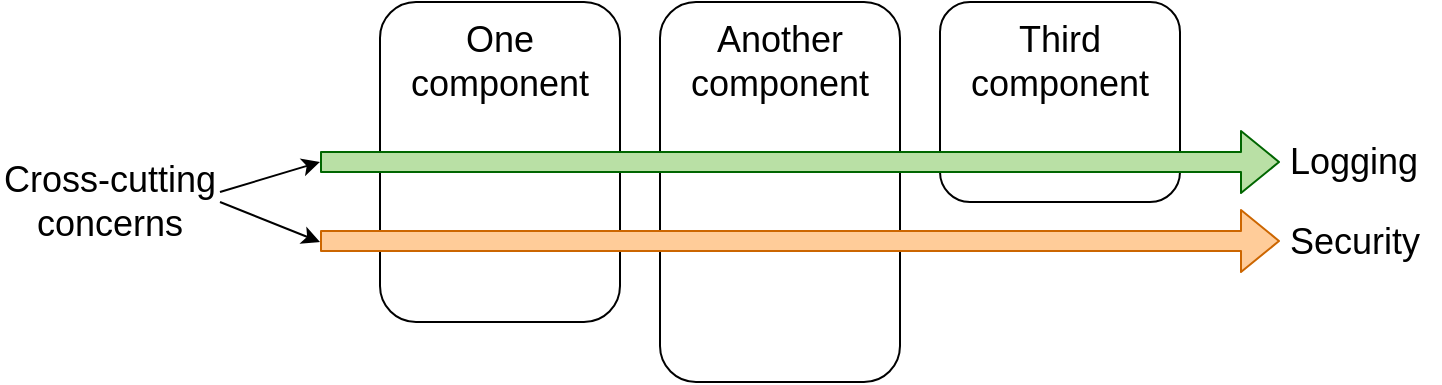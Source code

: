 <mxfile version="16.0.0" type="device"><diagram id="Ut4QQthG2uuMdiLn0CrA" name="Seite-1"><mxGraphModel dx="1106" dy="997" grid="1" gridSize="10" guides="1" tooltips="1" connect="1" arrows="1" fold="1" page="1" pageScale="1" pageWidth="827" pageHeight="1169" math="0" shadow="0"><root><mxCell id="0"/><mxCell id="1" parent="0"/><mxCell id="TIZ9w68A6TxqYINmkWnh-18" value="" style="group" parent="1" vertex="1" connectable="0"><mxGeometry x="50" y="160" width="720" height="190" as="geometry"/></mxCell><mxCell id="TIZ9w68A6TxqYINmkWnh-1" value="" style="rounded=1;whiteSpace=wrap;html=1;" parent="TIZ9w68A6TxqYINmkWnh-18" vertex="1"><mxGeometry x="190" width="120" height="160" as="geometry"/></mxCell><mxCell id="TIZ9w68A6TxqYINmkWnh-2" value="&lt;font style=&quot;font-size: 18px&quot;&gt;One&lt;br&gt;component&lt;/font&gt;" style="text;html=1;strokeColor=none;fillColor=none;align=center;verticalAlign=middle;whiteSpace=wrap;rounded=0;" parent="TIZ9w68A6TxqYINmkWnh-18" vertex="1"><mxGeometry x="230" y="20" width="40" height="20" as="geometry"/></mxCell><mxCell id="TIZ9w68A6TxqYINmkWnh-3" value="" style="rounded=1;whiteSpace=wrap;html=1;" parent="TIZ9w68A6TxqYINmkWnh-18" vertex="1"><mxGeometry x="330" width="120" height="190" as="geometry"/></mxCell><mxCell id="TIZ9w68A6TxqYINmkWnh-4" value="&lt;font style=&quot;font-size: 18px&quot;&gt;Another&lt;br&gt;component&lt;/font&gt;" style="text;html=1;strokeColor=none;fillColor=none;align=center;verticalAlign=middle;whiteSpace=wrap;rounded=0;" parent="TIZ9w68A6TxqYINmkWnh-18" vertex="1"><mxGeometry x="370" y="20" width="40" height="20" as="geometry"/></mxCell><mxCell id="TIZ9w68A6TxqYINmkWnh-5" value="" style="rounded=1;whiteSpace=wrap;html=1;" parent="TIZ9w68A6TxqYINmkWnh-18" vertex="1"><mxGeometry x="470" width="120" height="100" as="geometry"/></mxCell><mxCell id="TIZ9w68A6TxqYINmkWnh-6" value="&lt;font style=&quot;font-size: 18px&quot;&gt;Third&lt;br&gt;component&lt;/font&gt;" style="text;html=1;strokeColor=none;fillColor=none;align=center;verticalAlign=middle;whiteSpace=wrap;rounded=0;" parent="TIZ9w68A6TxqYINmkWnh-18" vertex="1"><mxGeometry x="510" y="20" width="40" height="20" as="geometry"/></mxCell><mxCell id="TIZ9w68A6TxqYINmkWnh-7" value="&lt;span style=&quot;font-size: 18px&quot;&gt;Cross-cutting concerns&lt;/span&gt;" style="text;html=1;strokeColor=none;fillColor=none;align=center;verticalAlign=middle;whiteSpace=wrap;rounded=0;" parent="TIZ9w68A6TxqYINmkWnh-18" vertex="1"><mxGeometry y="90" width="110" height="20" as="geometry"/></mxCell><mxCell id="TIZ9w68A6TxqYINmkWnh-8" value="&lt;span style=&quot;font-size: 18px&quot;&gt;Security&lt;/span&gt;" style="text;html=1;strokeColor=none;fillColor=none;align=left;verticalAlign=middle;whiteSpace=wrap;rounded=0;" parent="TIZ9w68A6TxqYINmkWnh-18" vertex="1"><mxGeometry x="643" y="110" width="77" height="20" as="geometry"/></mxCell><mxCell id="TIZ9w68A6TxqYINmkWnh-9" value="&lt;span style=&quot;font-size: 18px&quot;&gt;Logging&lt;/span&gt;" style="text;html=1;strokeColor=none;fillColor=none;align=left;verticalAlign=middle;whiteSpace=wrap;rounded=0;" parent="TIZ9w68A6TxqYINmkWnh-18" vertex="1"><mxGeometry x="643" y="70" width="67" height="20" as="geometry"/></mxCell><mxCell id="TIZ9w68A6TxqYINmkWnh-10" value="" style="shape=flexArrow;endArrow=classic;html=1;strokeColor=#006600;fillColor=#B9E0A5;" parent="TIZ9w68A6TxqYINmkWnh-18" edge="1"><mxGeometry width="50" height="50" relative="1" as="geometry"><mxPoint x="160" y="80" as="sourcePoint"/><mxPoint x="640" y="80" as="targetPoint"/></mxGeometry></mxCell><mxCell id="TIZ9w68A6TxqYINmkWnh-13" value="" style="shape=flexArrow;endArrow=classic;html=1;strokeColor=#CC6600;fillColor=#FFCC99;" parent="TIZ9w68A6TxqYINmkWnh-18" edge="1"><mxGeometry width="50" height="50" relative="1" as="geometry"><mxPoint x="160" y="119.5" as="sourcePoint"/><mxPoint x="640" y="119.5" as="targetPoint"/></mxGeometry></mxCell><mxCell id="TIZ9w68A6TxqYINmkWnh-16" value="" style="endArrow=classic;html=1;strokeColor=#000000;fillColor=#FFCC99;exitX=1;exitY=0.25;exitDx=0;exitDy=0;" parent="TIZ9w68A6TxqYINmkWnh-18" source="TIZ9w68A6TxqYINmkWnh-7" edge="1"><mxGeometry width="50" height="50" relative="1" as="geometry"><mxPoint x="110" y="130" as="sourcePoint"/><mxPoint x="160" y="80" as="targetPoint"/></mxGeometry></mxCell><mxCell id="TIZ9w68A6TxqYINmkWnh-17" value="" style="endArrow=classic;html=1;strokeColor=#000000;fillColor=#FFCC99;exitX=1;exitY=0.5;exitDx=0;exitDy=0;" parent="TIZ9w68A6TxqYINmkWnh-18" source="TIZ9w68A6TxqYINmkWnh-7" edge="1"><mxGeometry width="50" height="50" relative="1" as="geometry"><mxPoint x="120" y="85" as="sourcePoint"/><mxPoint x="160" y="120" as="targetPoint"/></mxGeometry></mxCell></root></mxGraphModel></diagram></mxfile>